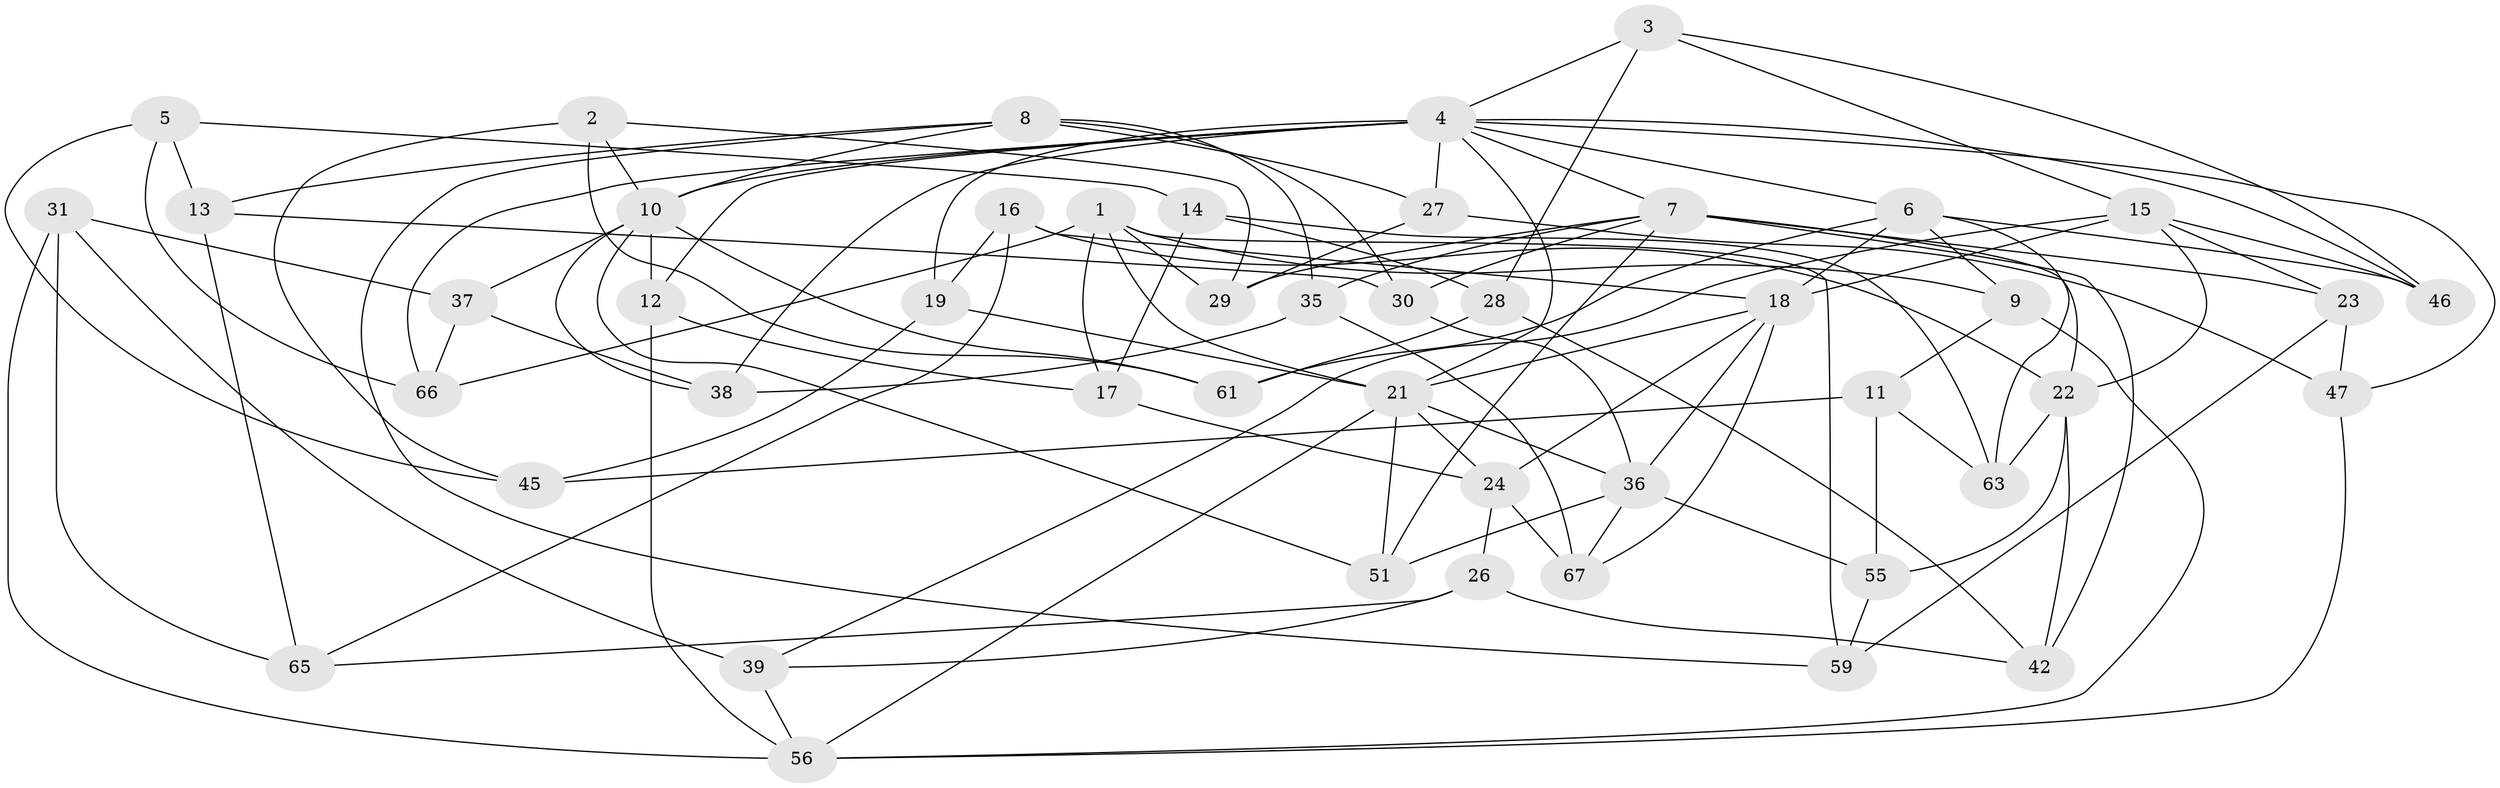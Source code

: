 // original degree distribution, {4: 1.0}
// Generated by graph-tools (version 1.1) at 2025/20/03/04/25 18:20:47]
// undirected, 47 vertices, 113 edges
graph export_dot {
graph [start="1"]
  node [color=gray90,style=filled];
  1 [super="+33"];
  2;
  3;
  4 [super="+54+44+60"];
  5;
  6 [super="+43"];
  7 [super="+41+25"];
  8 [super="+52"];
  9;
  10 [super="+57"];
  11;
  12;
  13;
  14;
  15 [super="+20"];
  16;
  17;
  18 [super="+32+53"];
  19;
  21 [super="+40+50"];
  22 [super="+34"];
  23;
  24 [super="+68"];
  26;
  27;
  28;
  29;
  30;
  31;
  35;
  36 [super="+48"];
  37;
  38;
  39;
  42;
  45;
  46;
  47;
  51;
  55;
  56 [super="+58"];
  59;
  61;
  63;
  65;
  66;
  67;
  1 -- 66;
  1 -- 59;
  1 -- 17;
  1 -- 21;
  1 -- 29;
  1 -- 9;
  2 -- 29;
  2 -- 61;
  2 -- 45;
  2 -- 10;
  3 -- 15;
  3 -- 28;
  3 -- 46;
  3 -- 4;
  4 -- 46;
  4 -- 66;
  4 -- 19;
  4 -- 47;
  4 -- 38;
  4 -- 7;
  4 -- 10;
  4 -- 6;
  4 -- 21;
  4 -- 27;
  4 -- 12;
  5 -- 13;
  5 -- 66;
  5 -- 14;
  5 -- 45;
  6 -- 61;
  6 -- 9;
  6 -- 46;
  6 -- 63;
  6 -- 18;
  7 -- 30;
  7 -- 42;
  7 -- 35;
  7 -- 22;
  7 -- 51;
  7 -- 29;
  7 -- 23;
  8 -- 59;
  8 -- 27;
  8 -- 13;
  8 -- 10;
  8 -- 35;
  8 -- 30;
  9 -- 11;
  9 -- 56;
  10 -- 38;
  10 -- 37;
  10 -- 51;
  10 -- 12;
  10 -- 61;
  11 -- 55;
  11 -- 63;
  11 -- 45;
  12 -- 17;
  12 -- 56;
  13 -- 65;
  13 -- 30;
  14 -- 17;
  14 -- 28;
  14 -- 63;
  15 -- 46;
  15 -- 23;
  15 -- 39;
  15 -- 22;
  15 -- 18;
  16 -- 18;
  16 -- 19;
  16 -- 65;
  16 -- 22;
  17 -- 24;
  18 -- 21 [weight=2];
  18 -- 24;
  18 -- 36;
  18 -- 67;
  19 -- 45;
  19 -- 21;
  21 -- 24 [weight=2];
  21 -- 51;
  21 -- 36;
  21 -- 56;
  22 -- 55;
  22 -- 42;
  22 -- 63;
  23 -- 47;
  23 -- 59;
  24 -- 26;
  24 -- 67;
  26 -- 42;
  26 -- 39;
  26 -- 65;
  27 -- 47;
  27 -- 29;
  28 -- 61;
  28 -- 42;
  30 -- 36;
  31 -- 39;
  31 -- 56;
  31 -- 37;
  31 -- 65;
  35 -- 67;
  35 -- 38;
  36 -- 55;
  36 -- 51;
  36 -- 67;
  37 -- 38;
  37 -- 66;
  39 -- 56;
  47 -- 56;
  55 -- 59;
}
